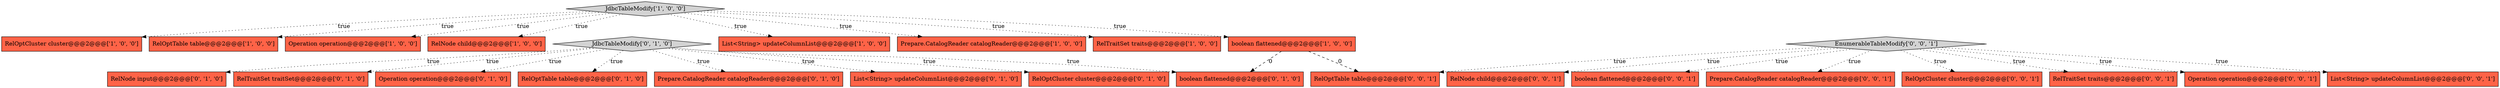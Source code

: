 digraph {
4 [style = filled, label = "RelOptCluster cluster@@@2@@@['1', '0', '0']", fillcolor = tomato, shape = box image = "AAA0AAABBB1BBB"];
2 [style = filled, label = "RelOptTable table@@@2@@@['1', '0', '0']", fillcolor = tomato, shape = box image = "AAA0AAABBB1BBB"];
13 [style = filled, label = "JdbcTableModify['0', '1', '0']", fillcolor = lightgray, shape = diamond image = "AAA0AAABBB2BBB"];
9 [style = filled, label = "RelOptCluster cluster@@@2@@@['0', '1', '0']", fillcolor = tomato, shape = box image = "AAA0AAABBB2BBB"];
18 [style = filled, label = "List<String> updateColumnList@@@2@@@['0', '0', '1']", fillcolor = tomato, shape = box image = "AAA0AAABBB3BBB"];
11 [style = filled, label = "RelNode input@@@2@@@['0', '1', '0']", fillcolor = tomato, shape = box image = "AAA0AAABBB2BBB"];
5 [style = filled, label = "Operation operation@@@2@@@['1', '0', '0']", fillcolor = tomato, shape = box image = "AAA0AAABBB1BBB"];
17 [style = filled, label = "boolean flattened@@@2@@@['0', '1', '0']", fillcolor = tomato, shape = box image = "AAA1AAABBB2BBB"];
3 [style = filled, label = "RelNode child@@@2@@@['1', '0', '0']", fillcolor = tomato, shape = box image = "AAA0AAABBB1BBB"];
8 [style = filled, label = "boolean flattened@@@2@@@['1', '0', '0']", fillcolor = tomato, shape = box image = "AAA1AAABBB1BBB"];
10 [style = filled, label = "RelTraitSet traitSet@@@2@@@['0', '1', '0']", fillcolor = tomato, shape = box image = "AAA0AAABBB2BBB"];
6 [style = filled, label = "List<String> updateColumnList@@@2@@@['1', '0', '0']", fillcolor = tomato, shape = box image = "AAA0AAABBB1BBB"];
12 [style = filled, label = "Operation operation@@@2@@@['0', '1', '0']", fillcolor = tomato, shape = box image = "AAA0AAABBB2BBB"];
15 [style = filled, label = "RelOptTable table@@@2@@@['0', '1', '0']", fillcolor = tomato, shape = box image = "AAA0AAABBB2BBB"];
20 [style = filled, label = "RelNode child@@@2@@@['0', '0', '1']", fillcolor = tomato, shape = box image = "AAA0AAABBB3BBB"];
22 [style = filled, label = "boolean flattened@@@2@@@['0', '0', '1']", fillcolor = tomato, shape = box image = "AAA0AAABBB3BBB"];
23 [style = filled, label = "Prepare.CatalogReader catalogReader@@@2@@@['0', '0', '1']", fillcolor = tomato, shape = box image = "AAA0AAABBB3BBB"];
26 [style = filled, label = "RelOptTable table@@@2@@@['0', '0', '1']", fillcolor = tomato, shape = box image = "AAA0AAABBB3BBB"];
1 [style = filled, label = "Prepare.CatalogReader catalogReader@@@2@@@['1', '0', '0']", fillcolor = tomato, shape = box image = "AAA0AAABBB1BBB"];
24 [style = filled, label = "RelOptCluster cluster@@@2@@@['0', '0', '1']", fillcolor = tomato, shape = box image = "AAA0AAABBB3BBB"];
0 [style = filled, label = "JdbcTableModify['1', '0', '0']", fillcolor = lightgray, shape = diamond image = "AAA0AAABBB1BBB"];
21 [style = filled, label = "RelTraitSet traits@@@2@@@['0', '0', '1']", fillcolor = tomato, shape = box image = "AAA0AAABBB3BBB"];
25 [style = filled, label = "EnumerableTableModify['0', '0', '1']", fillcolor = lightgray, shape = diamond image = "AAA0AAABBB3BBB"];
7 [style = filled, label = "RelTraitSet traits@@@2@@@['1', '0', '0']", fillcolor = tomato, shape = box image = "AAA0AAABBB1BBB"];
14 [style = filled, label = "Prepare.CatalogReader catalogReader@@@2@@@['0', '1', '0']", fillcolor = tomato, shape = box image = "AAA0AAABBB2BBB"];
16 [style = filled, label = "List<String> updateColumnList@@@2@@@['0', '1', '0']", fillcolor = tomato, shape = box image = "AAA0AAABBB2BBB"];
19 [style = filled, label = "Operation operation@@@2@@@['0', '0', '1']", fillcolor = tomato, shape = box image = "AAA0AAABBB3BBB"];
13->16 [style = dotted, label="true"];
13->17 [style = dotted, label="true"];
0->5 [style = dotted, label="true"];
13->12 [style = dotted, label="true"];
0->4 [style = dotted, label="true"];
25->24 [style = dotted, label="true"];
0->6 [style = dotted, label="true"];
13->10 [style = dotted, label="true"];
25->18 [style = dotted, label="true"];
0->8 [style = dotted, label="true"];
25->20 [style = dotted, label="true"];
25->22 [style = dotted, label="true"];
8->17 [style = dashed, label="0"];
13->11 [style = dotted, label="true"];
13->15 [style = dotted, label="true"];
0->3 [style = dotted, label="true"];
25->23 [style = dotted, label="true"];
0->2 [style = dotted, label="true"];
0->7 [style = dotted, label="true"];
13->14 [style = dotted, label="true"];
25->19 [style = dotted, label="true"];
25->26 [style = dotted, label="true"];
25->21 [style = dotted, label="true"];
0->1 [style = dotted, label="true"];
8->26 [style = dashed, label="0"];
13->9 [style = dotted, label="true"];
}
